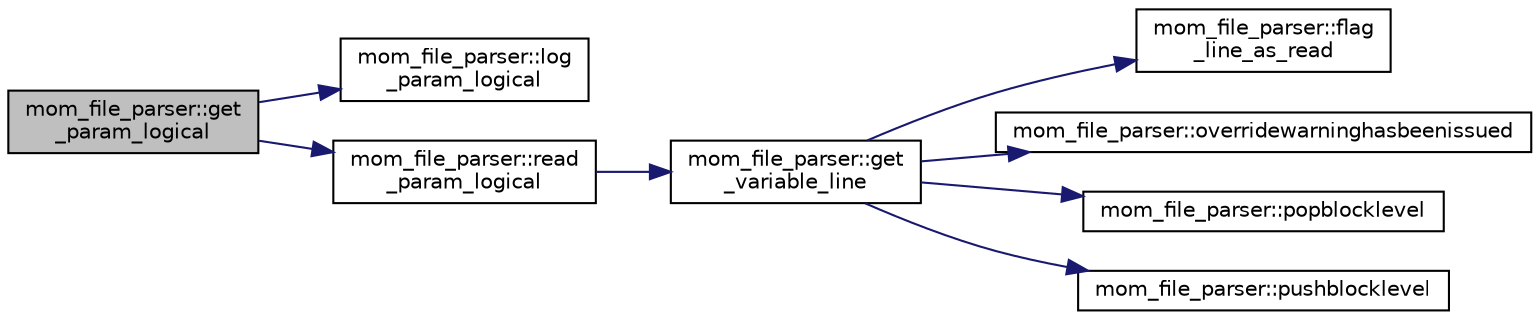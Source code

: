 digraph "mom_file_parser::get_param_logical"
{
 // INTERACTIVE_SVG=YES
 // LATEX_PDF_SIZE
  edge [fontname="Helvetica",fontsize="10",labelfontname="Helvetica",labelfontsize="10"];
  node [fontname="Helvetica",fontsize="10",shape=record];
  rankdir="LR";
  Node1 [label="mom_file_parser::get\l_param_logical",height=0.2,width=0.4,color="black", fillcolor="grey75", style="filled", fontcolor="black",tooltip="This subroutine reads the value of a logical model parameter from a parameter file and logs it in doc..."];
  Node1 -> Node2 [color="midnightblue",fontsize="10",style="solid",fontname="Helvetica"];
  Node2 [label="mom_file_parser::log\l_param_logical",height=0.2,width=0.4,color="black", fillcolor="white", style="filled",URL="$namespacemom__file__parser.html#a11b55e74ad4d682e8bbce8f2032bf6dd",tooltip="Log the name and value of a logical model parameter in documentation files."];
  Node1 -> Node3 [color="midnightblue",fontsize="10",style="solid",fontname="Helvetica"];
  Node3 [label="mom_file_parser::read\l_param_logical",height=0.2,width=0.4,color="black", fillcolor="white", style="filled",URL="$namespacemom__file__parser.html#ae12cfb8a4de90b0454683ba5810c79a2",tooltip="This subroutine reads the value of a logical model parameter from a parameter file."];
  Node3 -> Node4 [color="midnightblue",fontsize="10",style="solid",fontname="Helvetica"];
  Node4 [label="mom_file_parser::get\l_variable_line",height=0.2,width=0.4,color="black", fillcolor="white", style="filled",URL="$namespacemom__file__parser.html#af883df6020543889b25986d6ee9701f7",tooltip="This subtoutine extracts the contents of lines in the param_file_type that refer to a named parameter..."];
  Node4 -> Node5 [color="midnightblue",fontsize="10",style="solid",fontname="Helvetica"];
  Node5 [label="mom_file_parser::flag\l_line_as_read",height=0.2,width=0.4,color="black", fillcolor="white", style="filled",URL="$namespacemom__file__parser.html#a7803aabff129cc7f56d4516bc24613f0",tooltip="Record that a line has been used to set a parameter."];
  Node4 -> Node6 [color="midnightblue",fontsize="10",style="solid",fontname="Helvetica"];
  Node6 [label="mom_file_parser::overridewarninghasbeenissued",height=0.2,width=0.4,color="black", fillcolor="white", style="filled",URL="$namespacemom__file__parser.html#a0c9bb1e76b09bc09bae5402e63bd0f99",tooltip="Returns true if an override warning has been issued for the variable varName."];
  Node4 -> Node7 [color="midnightblue",fontsize="10",style="solid",fontname="Helvetica"];
  Node7 [label="mom_file_parser::popblocklevel",height=0.2,width=0.4,color="black", fillcolor="white", style="filled",URL="$namespacemom__file__parser.html#a73b11b969d303b1fc0ba5235c812fd05",tooltip="Truncates block name (shallower level of parameter block)"];
  Node4 -> Node8 [color="midnightblue",fontsize="10",style="solid",fontname="Helvetica"];
  Node8 [label="mom_file_parser::pushblocklevel",height=0.2,width=0.4,color="black", fillcolor="white", style="filled",URL="$namespacemom__file__parser.html#a58777b0faf747d59a793b4e238919dc6",tooltip="Extends block name (deeper level of parameter block)"];
}
